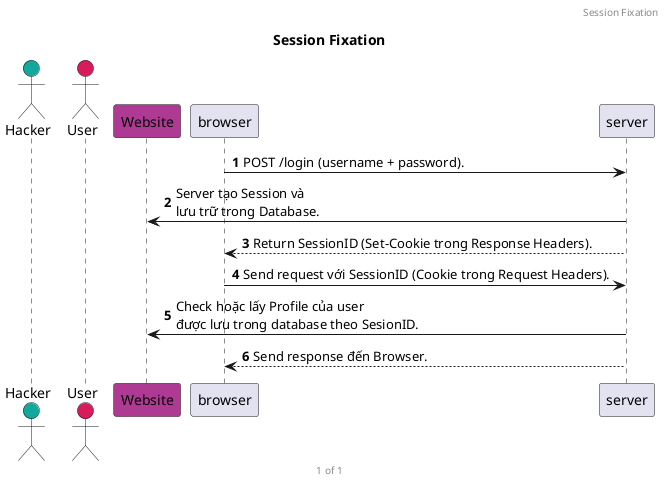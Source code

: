 @startuml Session Fixation Attack

header Session Fixation
title Session Fixation 

autonumber

actor "Hacker" as hacker #12A89D
actor "User" as user #D81B5B
participant "Website" as db #AF3A94

'Login + create session.
browser -> server: POST /login (username + password).
server -> db: Server tạo Session và \nlưu trữ trong Database.
server --> browser: Return SessionID (Set-Cookie trong Response Headers).

'Next request
browser -> server: Send request với SessionID (Cookie trong Request Headers).
server -> db: Check hoặc lấy Profile của user \nđược lưu trong database theo SesionID.
server --> browser: Send response đến Browser.
footer %page% of %lastpage%
@enduml